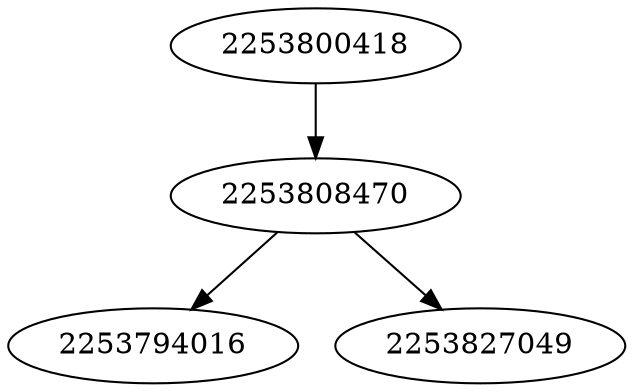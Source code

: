 strict digraph  {
2253794016;
2253827049;
2253800418;
2253808470;
2253800418 -> 2253808470;
2253808470 -> 2253827049;
2253808470 -> 2253794016;
}
